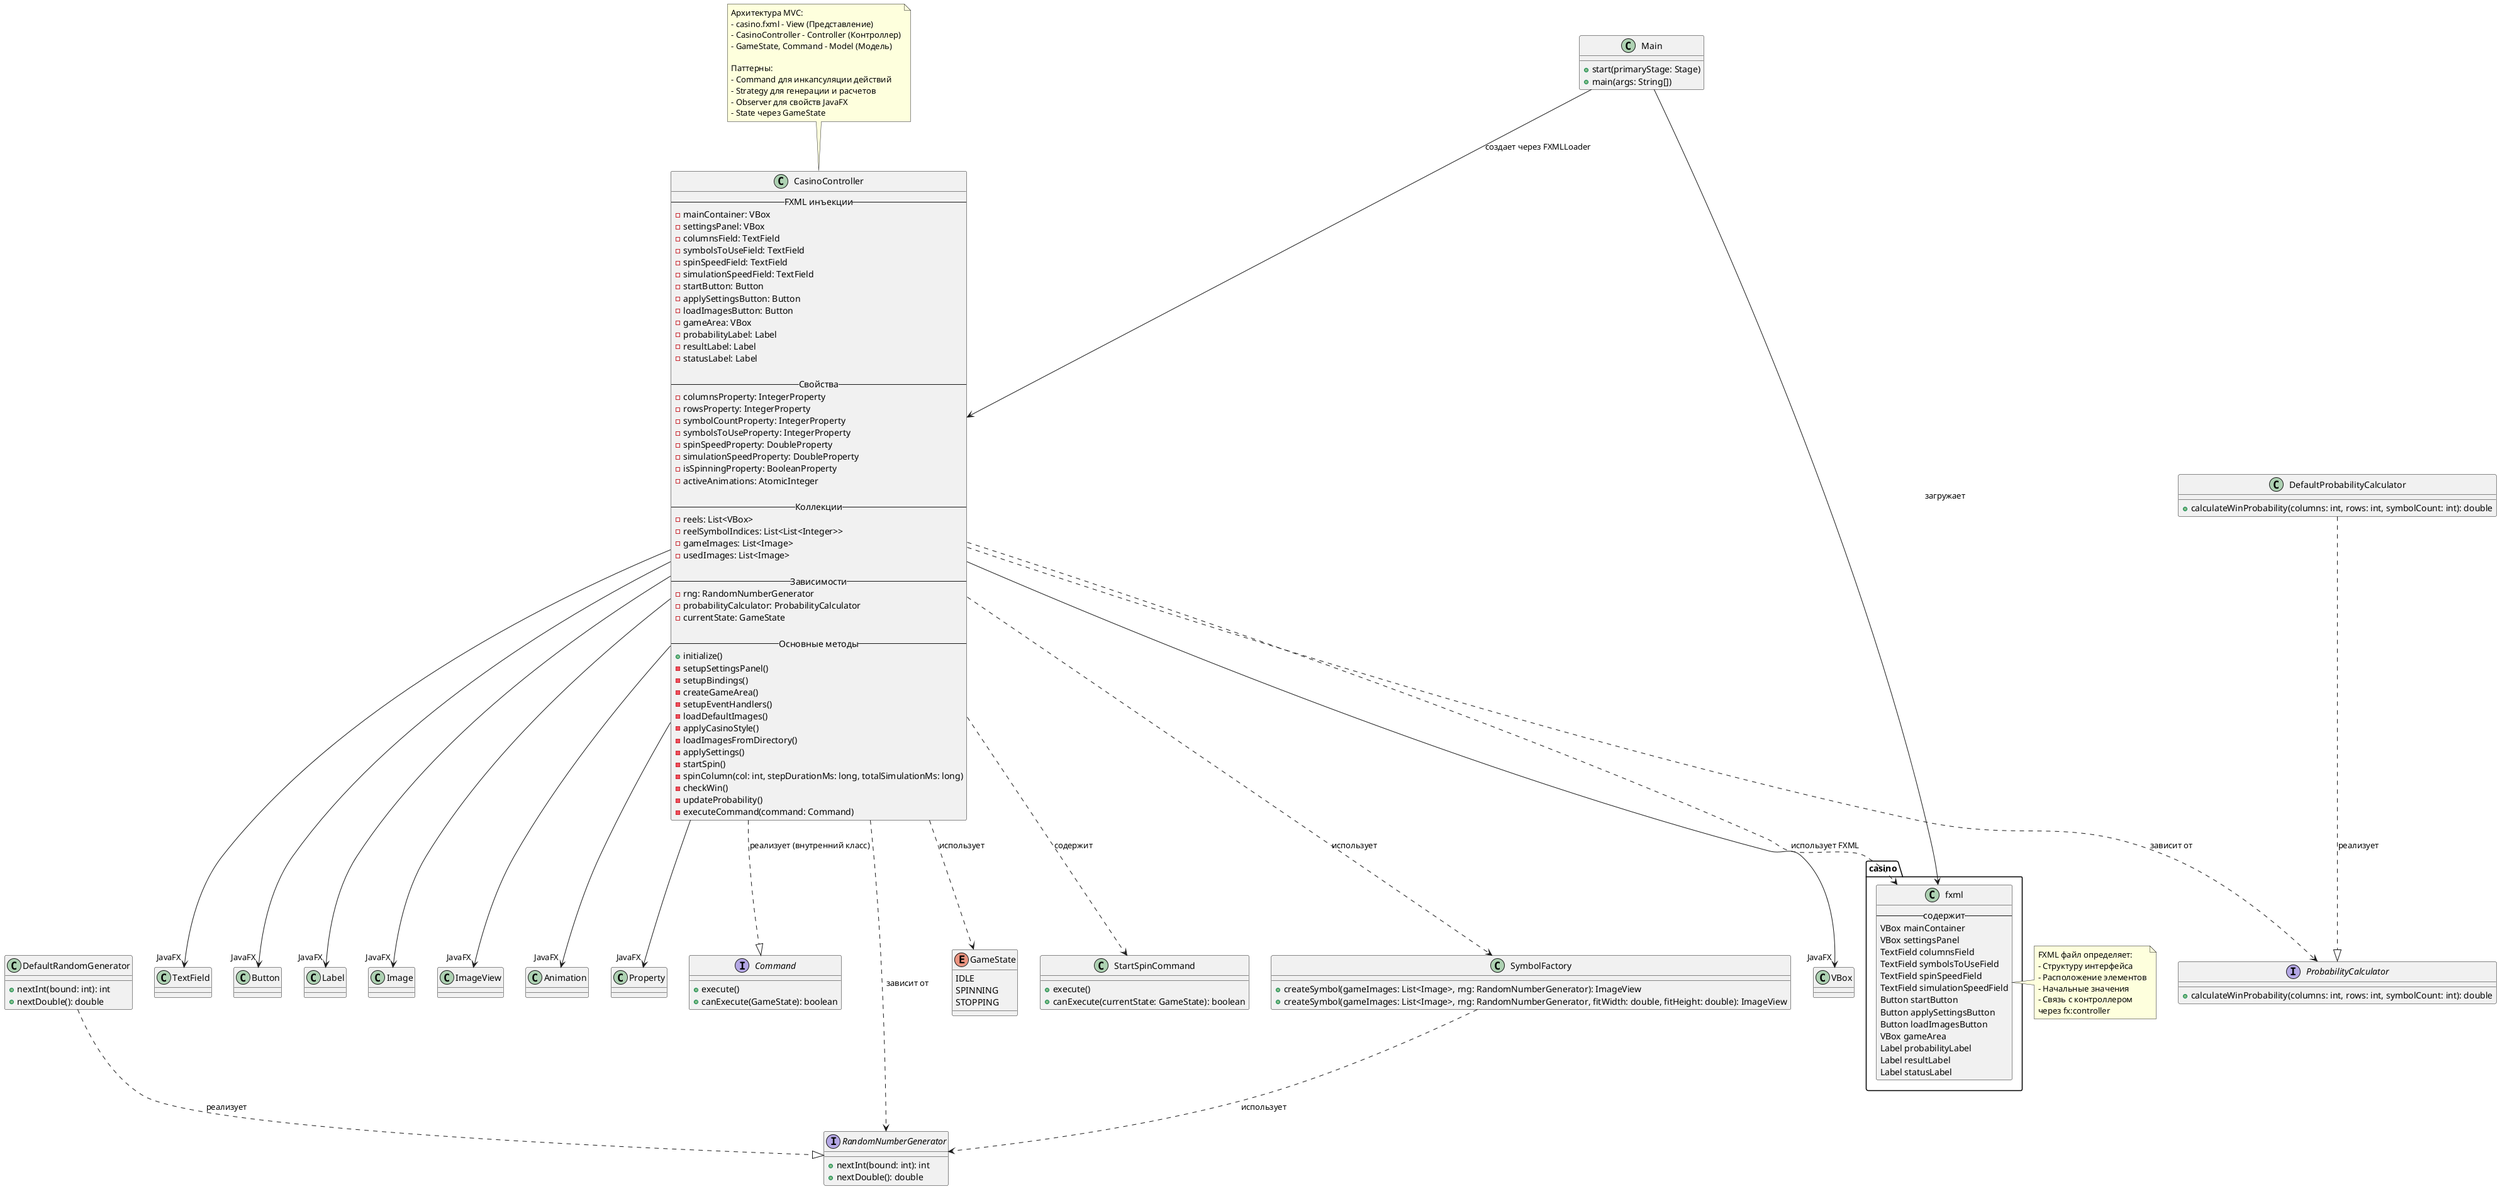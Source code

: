 @startuml
' Основные интерфейсы
interface Command {
  + execute()
  + canExecute(GameState): boolean
}

interface RandomNumberGenerator {
  + nextInt(bound: int): int
  + nextDouble(): double
}

interface ProbabilityCalculator {
  + calculateWinProbability(columns: int, rows: int, symbolCount: int): double
}

' Перечисления
enum GameState {
  IDLE
  SPINNING
  STOPPING
}

' Реализации интерфейсов
class DefaultRandomGenerator {
  + nextInt(bound: int): int
  + nextDouble(): double
}

class DefaultProbabilityCalculator {
  + calculateWinProbability(columns: int, rows: int, symbolCount: int): double
}

' FXML файл (специальный элемент)
class casino.fxml {
  -- содержит --
  VBox mainContainer
  VBox settingsPanel
  TextField columnsField
  TextField symbolsToUseField
  TextField spinSpeedField
  TextField simulationSpeedField
  Button startButton
  Button applySettingsButton
  Button loadImagesButton
  VBox gameArea
  Label probabilityLabel
  Label resultLabel
  Label statusLabel
}

' Главный контроллер
class CasinoController {
  -- FXML инъекции --
  - mainContainer: VBox
  - settingsPanel: VBox
  - columnsField: TextField
  - symbolsToUseField: TextField
  - spinSpeedField: TextField
  - simulationSpeedField: TextField
  - startButton: Button
  - applySettingsButton: Button
  - loadImagesButton: Button
  - gameArea: VBox
  - probabilityLabel: Label
  - resultLabel: Label
  - statusLabel: Label
  
  -- Свойства --
  - columnsProperty: IntegerProperty
  - rowsProperty: IntegerProperty
  - symbolCountProperty: IntegerProperty
  - symbolsToUseProperty: IntegerProperty
  - spinSpeedProperty: DoubleProperty
  - simulationSpeedProperty: DoubleProperty
  - isSpinningProperty: BooleanProperty
  - activeAnimations: AtomicInteger
  
  -- Коллекции --
  - reels: List<VBox>
  - reelSymbolIndices: List<List<Integer>>
  - gameImages: List<Image>
  - usedImages: List<Image>
  
  -- Зависимости --
  - rng: RandomNumberGenerator
  - probabilityCalculator: ProbabilityCalculator
  - currentState: GameState
  
  -- Основные методы --
  + initialize()
  - setupSettingsPanel()
  - setupBindings()
  - createGameArea()
  - setupEventHandlers()
  - loadDefaultImages()
  - applyCasinoStyle()
  - loadImagesFromDirectory()
  - applySettings()
  - startSpin()
  - spinColumn(col: int, stepDurationMs: long, totalSimulationMs: long)
  - checkWin()
  - updateProbability()
  - executeCommand(command: Command)
}

' Внутренний класс команды
class StartSpinCommand {
  + execute()
  + canExecute(currentState: GameState): boolean
}

' Вспомогательный класс
class SymbolFactory {
  + createSymbol(gameImages: List<Image>, rng: RandomNumberGenerator): ImageView
  + createSymbol(gameImages: List<Image>, rng: RandomNumberGenerator, fitWidth: double, fitHeight: double): ImageView
}

' Класс запуска приложения
class Main {
  + start(primaryStage: Stage)
  + main(args: String[])
}

' Связи между классами
CasinoController ..|> Command : реализует (внутренний класс)
CasinoController ..> casino.fxml : использует FXML
CasinoController ..> GameState : использует
CasinoController ..> RandomNumberGenerator : зависит от
CasinoController ..> ProbabilityCalculator : зависит от
CasinoController ..> StartSpinCommand : содержит

DefaultRandomGenerator ..|> RandomNumberGenerator : реализует
DefaultProbabilityCalculator ..|> ProbabilityCalculator : реализует

Main --> CasinoController : создает через FXMLLoader
Main --> casino.fxml : загружает

SymbolFactory ..> RandomNumberGenerator : использует
CasinoController ..> SymbolFactory : использует

' Зависимости от JavaFX
CasinoController --> "JavaFX" VBox
CasinoController --> "JavaFX" TextField
CasinoController --> "JavaFX" Button
CasinoController --> "JavaFX" Label
CasinoController --> "JavaFX" Image
CasinoController --> "JavaFX" ImageView
CasinoController --> "JavaFX" Animation
CasinoController --> "JavaFX" Property

' Note для объяснения архитектуры
note top of CasinoController
  Архитектура MVC:
  - casino.fxml - View (Представление)
  - CasinoController - Controller (Контроллер)
  - GameState, Command - Model (Модель)
  
  Паттерны:
  - Command для инкапсуляции действий
  - Strategy для генерации и расчетов
  - Observer для свойств JavaFX
  - State через GameState
end note

note right of casino.fxml
  FXML файл определяет:
  - Структуру интерфейса
  - Расположение элементов
  - Начальные значения
  - Связь с контроллером
  через fx:controller
end note

@enduml